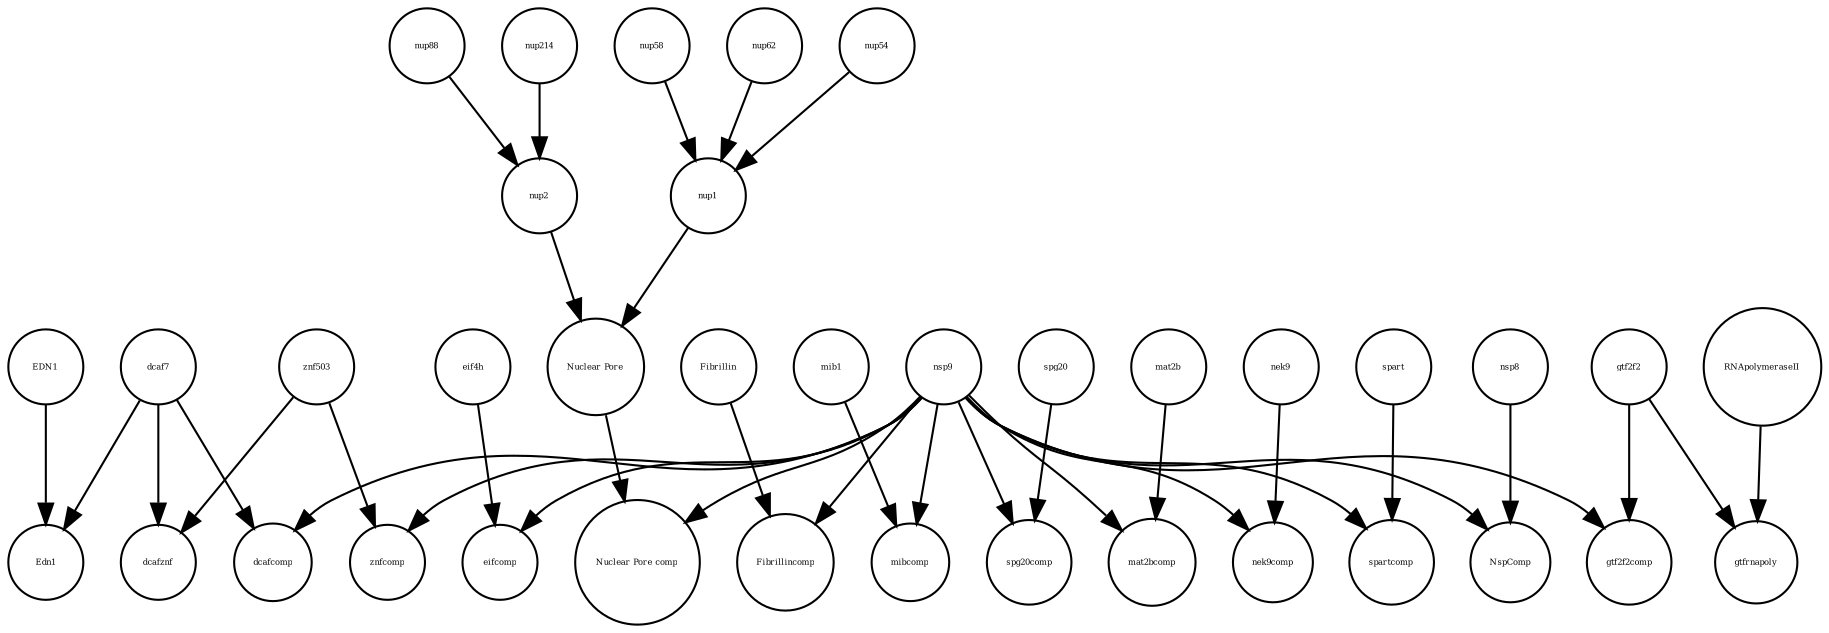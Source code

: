 strict digraph  {
eifcomp [annotation="", bipartite=0, cls=complex, fontsize=4, label=eifcomp, shape=circle];
nup2 [annotation="", bipartite=0, cls=complex, fontsize=4, label=nup2, shape=circle];
znfcomp [annotation="", bipartite=0, cls=complex, fontsize=4, label=znfcomp, shape=circle];
"Nuclear Pore comp" [annotation="", bipartite=0, cls=complex, fontsize=4, label="Nuclear Pore comp", shape=circle];
"Nuclear Pore" [annotation="", bipartite=0, cls=complex, fontsize=4, label="Nuclear Pore", shape=circle];
Fibrillincomp [annotation="", bipartite=0, cls=complex, fontsize=4, label=Fibrillincomp, shape=circle];
gtfrnapoly [annotation="", bipartite=0, cls=complex, fontsize=4, label=gtfrnapoly, shape=circle];
mat2b [annotation=urn_miriam_uniprot_Q9NZL9, bipartite=0, cls=macromolecule, fontsize=4, label=mat2b, shape=circle];
EDN1 [annotation="", bipartite=0, cls="nucleic acid feature", fontsize=4, label=EDN1, shape=circle];
RNApolymeraseII [annotation=urn_miriam_uniprot_P30876, bipartite=0, cls=macromolecule, fontsize=4, label=RNApolymeraseII, shape=circle];
mibcomp [annotation="", bipartite=0, cls=complex, fontsize=4, label=mibcomp, shape=circle];
dcafcomp [annotation="", bipartite=0, cls=complex, fontsize=4, label=dcafcomp, shape=circle];
dcafznf [annotation="", bipartite=0, cls=complex, fontsize=4, label=dcafznf, shape=circle];
Fibrillin [annotation="", bipartite=0, cls=complex, fontsize=4, label=Fibrillin, shape=circle];
nsp9 [annotation=urn_miriam_uniprot_P0DTD1, bipartite=0, cls=macromolecule, fontsize=4, label=nsp9, shape=circle];
nup58 [annotation=urn_miriam_uniprot_Q9BVL2, bipartite=0, cls=macromolecule, fontsize=4, label=nup58, shape=circle];
mib1 [annotation=urn_miriam_uniprot_Q86YT6, bipartite=0, cls=macromolecule, fontsize=4, label=mib1, shape=circle];
spg20comp [annotation="", bipartite=0, cls=complex, fontsize=4, label=spg20comp, shape=circle];
mat2bcomp [annotation="", bipartite=0, cls=complex, fontsize=4, label=mat2bcomp, shape=circle];
Edn1 [annotation="", bipartite=0, cls="nucleic acid feature", fontsize=4, label=Edn1, shape=circle];
nek9comp [annotation="", bipartite=0, cls=complex, fontsize=4, label=nek9comp, shape=circle];
gtf2f2comp [annotation="", bipartite=0, cls=complex, fontsize=4, label=gtf2f2comp, shape=circle];
nup214 [annotation=urn_miriam_uniprot_P35658, bipartite=0, cls=macromolecule, fontsize=4, label=nup214, shape=circle];
dcaf7 [annotation=urn_miriam_uniprot_P61962, bipartite=0, cls=macromolecule, fontsize=4, label=dcaf7, shape=circle];
spg20 [annotation="", bipartite=0, cls=macromolecule, fontsize=4, label=spg20, shape=circle];
nup88 [annotation=urn_miriam_uniprot_Q99567, bipartite=0, cls=macromolecule, fontsize=4, label=nup88, shape=circle];
nek9 [annotation=urn_miriam_uniprot_Q8TD19, bipartite=0, cls=macromolecule, fontsize=4, label=nek9, shape=circle];
gtf2f2 [annotation=urn_miriam_uniprot_P13984, bipartite=0, cls=macromolecule, fontsize=4, label=gtf2f2, shape=circle];
eif4h [annotation=urn_miriam_uniprot_Q15056, bipartite=0, cls=macromolecule, fontsize=4, label=eif4h, shape=circle];
spartcomp [annotation="", bipartite=0, cls=complex, fontsize=4, label=spartcomp, shape=circle];
spart [annotation=urn_miriam_uniprot_Q8N0X7, bipartite=0, cls=macromolecule, fontsize=4, label=spart, shape=circle];
nup1 [annotation="", bipartite=0, cls=complex, fontsize=4, label=nup1, shape=circle];
nup62 [annotation=urn_miriam_uniprot_P37198, bipartite=0, cls=macromolecule, fontsize=4, label=nup62, shape=circle];
nsp8 [annotation=urn_miriam_uniprot_P0DTD1, bipartite=0, cls=macromolecule, fontsize=4, label=nsp8, shape=circle];
znf503 [annotation=urn_miriam_uniprot_Q96F45, bipartite=0, cls=macromolecule, fontsize=4, label=znf503, shape=circle];
NspComp [annotation="", bipartite=0, cls=complex, fontsize=4, label=NspComp, shape=circle];
nup54 [annotation=urn_miriam_uniprot_Q7Z3B4, bipartite=0, cls=macromolecule, fontsize=4, label=nup54, shape=circle];
nup2 -> "Nuclear Pore"  [annotation="", interaction_type=production];
"Nuclear Pore" -> "Nuclear Pore comp"  [annotation="", interaction_type=production];
mat2b -> mat2bcomp  [annotation="", interaction_type=production];
EDN1 -> Edn1  [annotation="", interaction_type=production];
RNApolymeraseII -> gtfrnapoly  [annotation="", interaction_type=production];
Fibrillin -> Fibrillincomp  [annotation="", interaction_type=production];
nsp9 -> NspComp  [annotation="", interaction_type=production];
nsp9 -> spg20comp  [annotation="", interaction_type=production];
nsp9 -> "Nuclear Pore comp"  [annotation="", interaction_type=production];
nsp9 -> dcafcomp  [annotation="", interaction_type=production];
nsp9 -> znfcomp  [annotation="", interaction_type=production];
nsp9 -> nek9comp  [annotation="", interaction_type=production];
nsp9 -> eifcomp  [annotation="", interaction_type=production];
nsp9 -> mat2bcomp  [annotation="", interaction_type=production];
nsp9 -> Fibrillincomp  [annotation="", interaction_type=production];
nsp9 -> spartcomp  [annotation="", interaction_type=production];
nsp9 -> mibcomp  [annotation="", interaction_type=production];
nsp9 -> gtf2f2comp  [annotation="", interaction_type=production];
nup58 -> nup1  [annotation="", interaction_type=production];
mib1 -> mibcomp  [annotation="", interaction_type=production];
nup214 -> nup2  [annotation="", interaction_type=production];
dcaf7 -> dcafcomp  [annotation="", interaction_type=production];
dcaf7 -> dcafznf  [annotation="", interaction_type=production];
dcaf7 -> Edn1  [annotation=urn_miriam_pubmed_27880803, interaction_type=catalysis];
spg20 -> spg20comp  [annotation="", interaction_type=production];
nup88 -> nup2  [annotation="", interaction_type=production];
nek9 -> nek9comp  [annotation="", interaction_type=production];
gtf2f2 -> gtfrnapoly  [annotation="", interaction_type=production];
gtf2f2 -> gtf2f2comp  [annotation="", interaction_type=production];
eif4h -> eifcomp  [annotation="", interaction_type=production];
spart -> spartcomp  [annotation="", interaction_type=production];
nup1 -> "Nuclear Pore"  [annotation="", interaction_type=production];
nup62 -> nup1  [annotation="", interaction_type=production];
nsp8 -> NspComp  [annotation="", interaction_type=production];
znf503 -> znfcomp  [annotation="", interaction_type=production];
znf503 -> dcafznf  [annotation="", interaction_type=production];
nup54 -> nup1  [annotation="", interaction_type=production];
}
